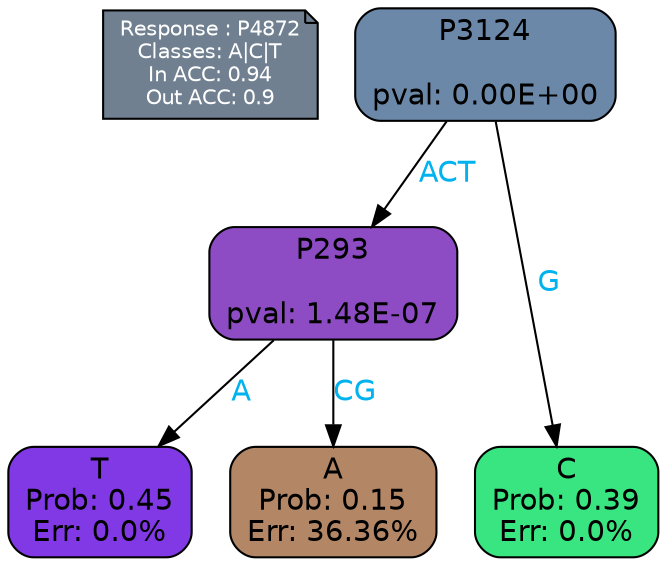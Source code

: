 digraph Tree {
node [shape=box, style="filled, rounded", color="black", fontname=helvetica] ;
graph [ranksep=equally, splines=polylines, bgcolor=transparent, dpi=600] ;
edge [fontname=helvetica] ;
LEGEND [label="Response : P4872
Classes: A|C|T
In ACC: 0.94
Out ACC: 0.9
",shape=note,align=left,style=filled,fillcolor="slategray",fontcolor="white",fontsize=10];1 [label="P3124

pval: 0.00E+00", fillcolor="#6c88a9"] ;
2 [label="P293

pval: 1.48E-07", fillcolor="#8d4cc4"] ;
3 [label="T
Prob: 0.45
Err: 0.0%", fillcolor="#8139e5"] ;
4 [label="A
Prob: 0.15
Err: 36.36%", fillcolor="#b38665"] ;
5 [label="C
Prob: 0.39
Err: 0.0%", fillcolor="#39e581"] ;
1 -> 2 [label="ACT",fontcolor=deepskyblue2] ;
1 -> 5 [label="G",fontcolor=deepskyblue2] ;
2 -> 3 [label="A",fontcolor=deepskyblue2] ;
2 -> 4 [label="CG",fontcolor=deepskyblue2] ;
{rank = same; 3;4;5;}{rank = same; LEGEND;1;}}